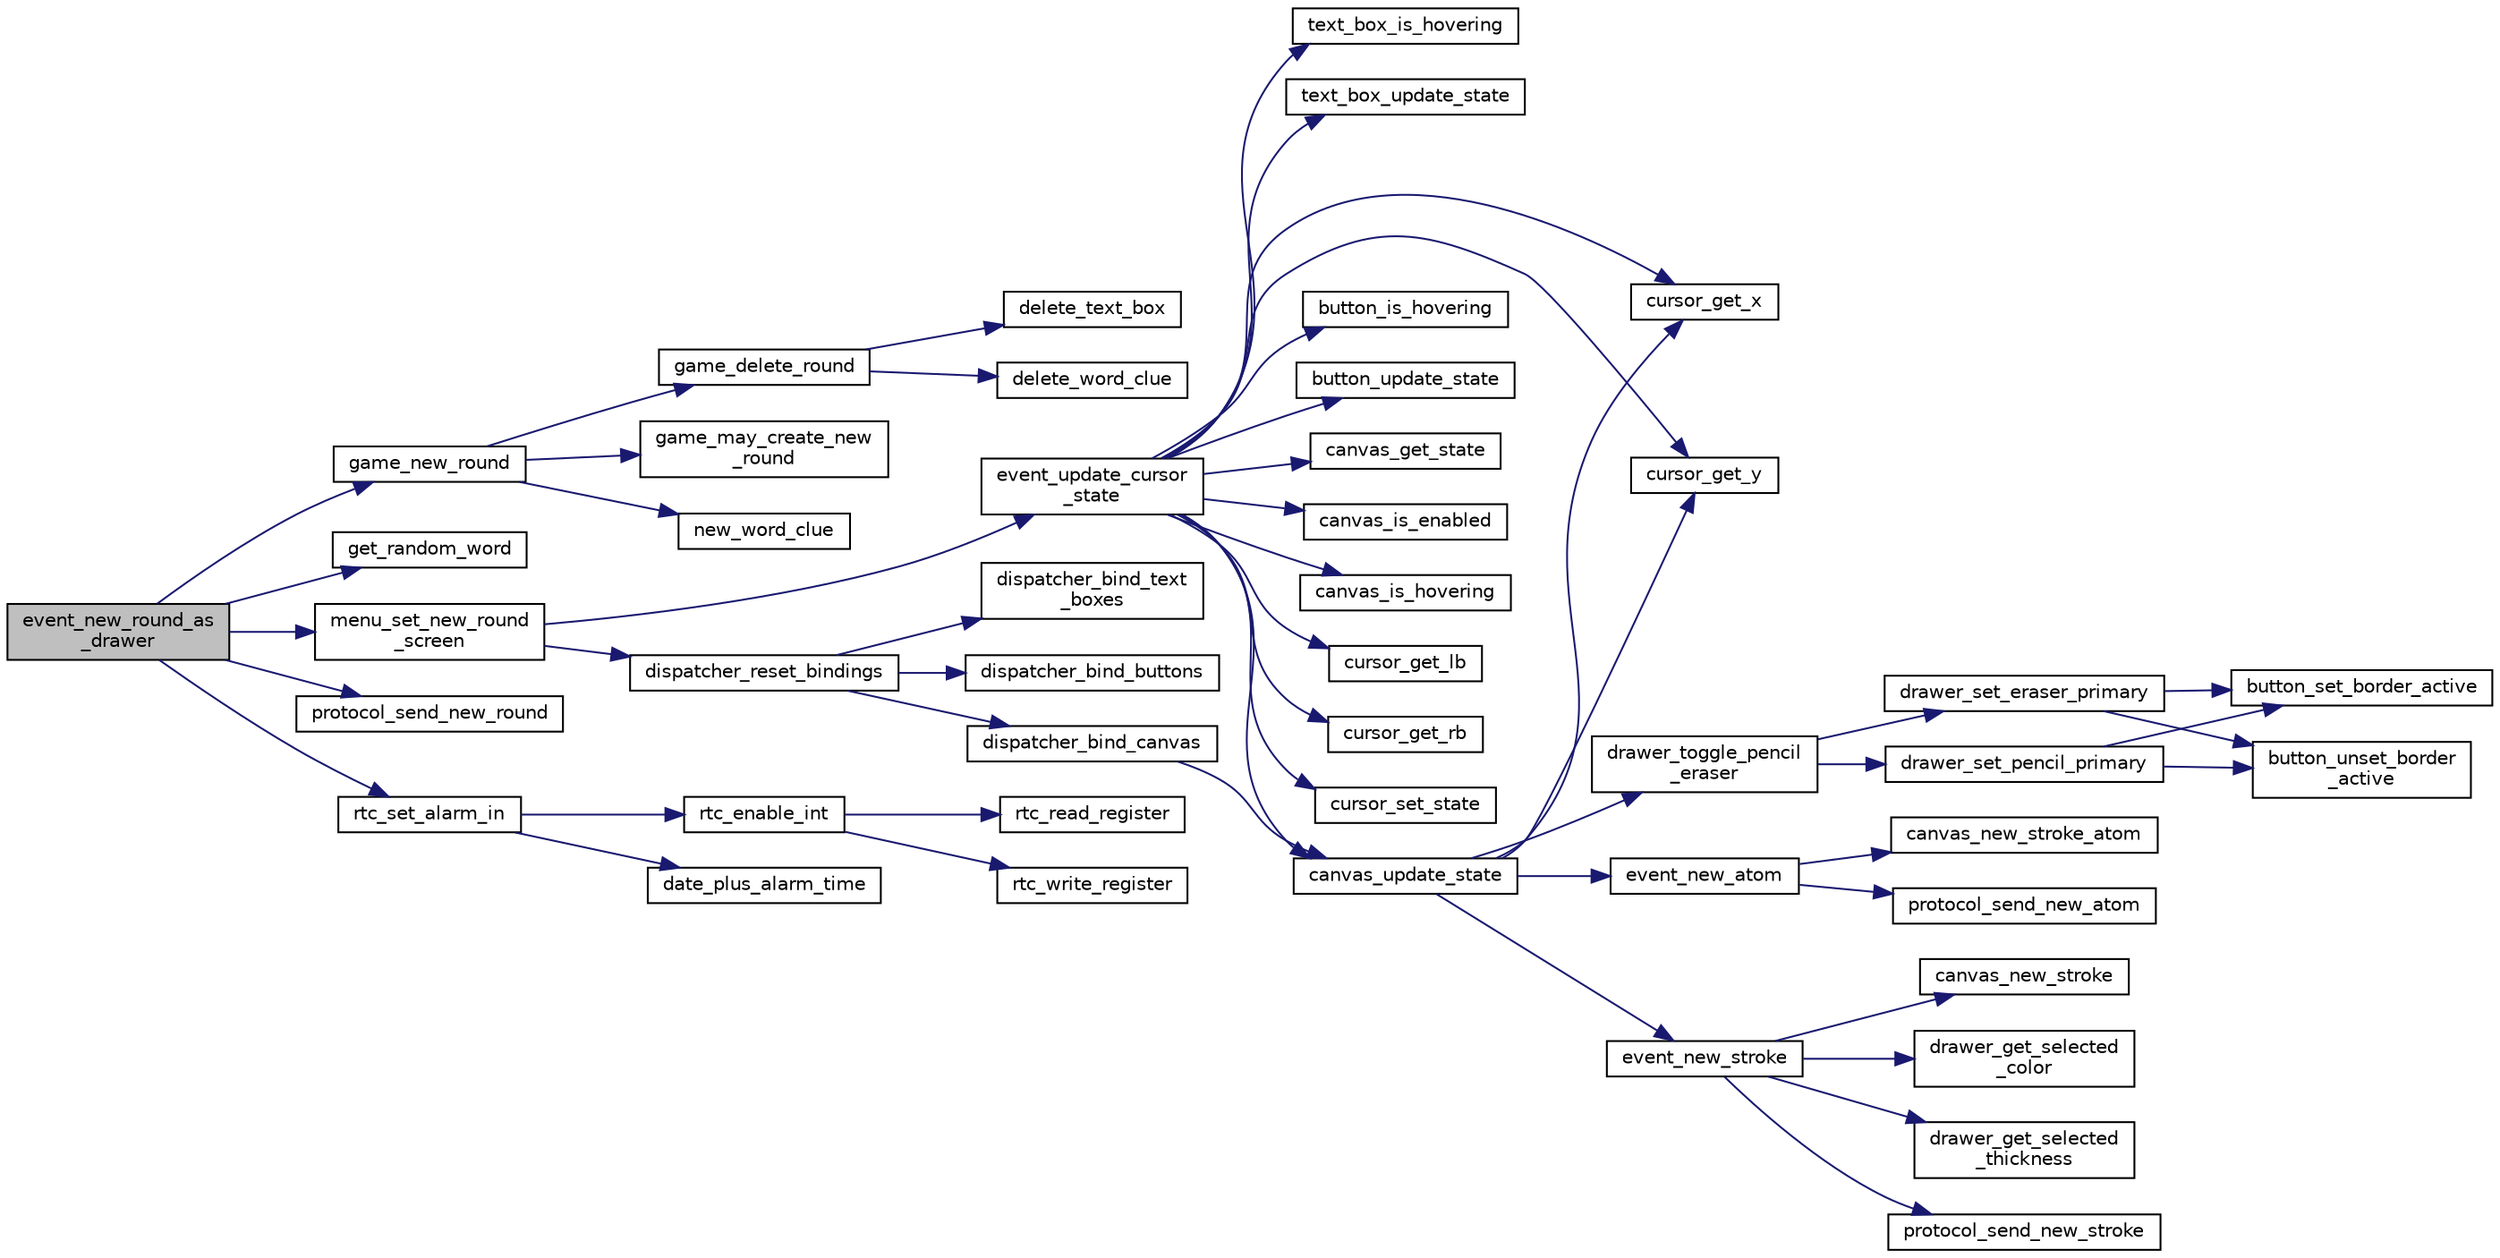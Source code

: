 digraph "event_new_round_as_drawer"
{
 // LATEX_PDF_SIZE
  edge [fontname="Helvetica",fontsize="10",labelfontname="Helvetica",labelfontsize="10"];
  node [fontname="Helvetica",fontsize="10",shape=record];
  rankdir="LR";
  Node1 [label="event_new_round_as\l_drawer",height=0.2,width=0.4,color="black", fillcolor="grey75", style="filled", fontcolor="black",tooltip="Starts a new round as DRAWER (role_t)."];
  Node1 -> Node2 [color="midnightblue",fontsize="10",style="solid",fontname="Helvetica"];
  Node2 [label="game_new_round",height=0.2,width=0.4,color="black", fillcolor="white", style="filled",URL="$group__game.html#gab01706a4b71bd825fc64ce7032ff115c",tooltip="Creates a new round."];
  Node2 -> Node3 [color="midnightblue",fontsize="10",style="solid",fontname="Helvetica"];
  Node3 [label="game_delete_round",height=0.2,width=0.4,color="black", fillcolor="white", style="filled",URL="$group__game.html#gadede5f1c2e6f4a506c211cd8045dc449",tooltip="Deletes the current game round."];
  Node3 -> Node4 [color="midnightblue",fontsize="10",style="solid",fontname="Helvetica"];
  Node4 [label="delete_text_box",height=0.2,width=0.4,color="black", fillcolor="white", style="filled",URL="$group__textbox.html#ga2f207c8555da953e14b641615f2d9421",tooltip="Frees the space allocated in memory to store the content of a given text box."];
  Node3 -> Node5 [color="midnightblue",fontsize="10",style="solid",fontname="Helvetica"];
  Node5 [label="delete_word_clue",height=0.2,width=0.4,color="black", fillcolor="white", style="filled",URL="$group__clue.html#ga0425307d69028408fcaad6cf23e7a13a",tooltip="Frees the space allocated in memory to store the content of a given word clue."];
  Node2 -> Node6 [color="midnightblue",fontsize="10",style="solid",fontname="Helvetica"];
  Node6 [label="game_may_create_new\l_round",height=0.2,width=0.4,color="black", fillcolor="white", style="filled",URL="$group__game.html#gaaf13ffc234d82a3a9acf2206c7e09e48",tooltip="Checks if a new round may be created."];
  Node2 -> Node7 [color="midnightblue",fontsize="10",style="solid",fontname="Helvetica"];
  Node7 [label="new_word_clue",height=0.2,width=0.4,color="black", fillcolor="white", style="filled",URL="$group__clue.html#ga3396d068c7b71ed4e7b6d8ddebd76ece",tooltip="Initializes new word clue."];
  Node1 -> Node8 [color="midnightblue",fontsize="10",style="solid",fontname="Helvetica"];
  Node8 [label="get_random_word",height=0.2,width=0.4,color="black", fillcolor="white", style="filled",URL="$group__game.html#ga0b1a4ee04ae4ee617b88138303516690",tooltip="Gets a random word from the internal word list."];
  Node1 -> Node9 [color="midnightblue",fontsize="10",style="solid",fontname="Helvetica"];
  Node9 [label="menu_set_new_round\l_screen",height=0.2,width=0.4,color="black", fillcolor="white", style="filled",URL="$group__menu.html#ga0b4d8c6b87adac99529e3dce59857aaa",tooltip="Sets the menu to new round screen according to the given player role."];
  Node9 -> Node10 [color="midnightblue",fontsize="10",style="solid",fontname="Helvetica"];
  Node10 [label="dispatcher_reset_bindings",height=0.2,width=0.4,color="black", fillcolor="white", style="filled",URL="$group__dispatcher.html#gab9458678bdcdc4f0ff458f8a9b27c638",tooltip="Resets all dispatcher bindings."];
  Node10 -> Node11 [color="midnightblue",fontsize="10",style="solid",fontname="Helvetica"];
  Node11 [label="dispatcher_bind_buttons",height=0.2,width=0.4,color="black", fillcolor="white", style="filled",URL="$group__dispatcher.html#ga09a194e07832b8e7984e1b50d9722a80",tooltip="Binds the given buttons to the dispatcher."];
  Node10 -> Node12 [color="midnightblue",fontsize="10",style="solid",fontname="Helvetica"];
  Node12 [label="dispatcher_bind_canvas",height=0.2,width=0.4,color="black", fillcolor="white", style="filled",URL="$group__dispatcher.html#gab72c16c8547625b6dde1d4626b3c9c99",tooltip="Binds or unbinds the canvas to the dispatcher."];
  Node12 -> Node13 [color="midnightblue",fontsize="10",style="solid",fontname="Helvetica"];
  Node13 [label="canvas_update_state",height=0.2,width=0.4,color="black", fillcolor="white", style="filled",URL="$group__canvas.html#ga95661aa91869ceace06141f45c078210",tooltip="Updates the state of the canvas according to given mouse info."];
  Node13 -> Node14 [color="midnightblue",fontsize="10",style="solid",fontname="Helvetica"];
  Node14 [label="cursor_get_x",height=0.2,width=0.4,color="black", fillcolor="white", style="filled",URL="$group__cursor.html#ga479cd0880892e002681b109c7a712c04",tooltip="Gets cursor x coordinate."];
  Node13 -> Node15 [color="midnightblue",fontsize="10",style="solid",fontname="Helvetica"];
  Node15 [label="cursor_get_y",height=0.2,width=0.4,color="black", fillcolor="white", style="filled",URL="$group__cursor.html#ga15c1a0816c95ad240b94dc15480b403a",tooltip="Gets cursor y coordinate."];
  Node13 -> Node16 [color="midnightblue",fontsize="10",style="solid",fontname="Helvetica"];
  Node16 [label="drawer_toggle_pencil\l_eraser",height=0.2,width=0.4,color="black", fillcolor="white", style="filled",URL="$group__game.html#ga2a86959de5de66b3881ada72cf3a5850",tooltip="Switches the tool used (pencil/eraser) if this player is the drawer."];
  Node16 -> Node17 [color="midnightblue",fontsize="10",style="solid",fontname="Helvetica"];
  Node17 [label="drawer_set_eraser_primary",height=0.2,width=0.4,color="black", fillcolor="white", style="filled",URL="$group__game.html#gad2612affb6e1d0b40f1972a751ad6674",tooltip="Sets the eraser primary if this player is the drawer."];
  Node17 -> Node18 [color="midnightblue",fontsize="10",style="solid",fontname="Helvetica"];
  Node18 [label="button_set_border_active",height=0.2,width=0.4,color="black", fillcolor="white", style="filled",URL="$group__button.html#ga6fdbd6cb9f7febe9bc371326f96f365d",tooltip="Sets the border of a given button active."];
  Node17 -> Node19 [color="midnightblue",fontsize="10",style="solid",fontname="Helvetica"];
  Node19 [label="button_unset_border\l_active",height=0.2,width=0.4,color="black", fillcolor="white", style="filled",URL="$group__button.html#ga0425667543e54af67fe4010a57476d05",tooltip="Sets the border of a given button inactive."];
  Node16 -> Node20 [color="midnightblue",fontsize="10",style="solid",fontname="Helvetica"];
  Node20 [label="drawer_set_pencil_primary",height=0.2,width=0.4,color="black", fillcolor="white", style="filled",URL="$group__game.html#gab09c1e5c83d1408799b41ae9863259ef",tooltip="Sets the pencil primary if this player is the drawer."];
  Node20 -> Node18 [color="midnightblue",fontsize="10",style="solid",fontname="Helvetica"];
  Node20 -> Node19 [color="midnightblue",fontsize="10",style="solid",fontname="Helvetica"];
  Node13 -> Node21 [color="midnightblue",fontsize="10",style="solid",fontname="Helvetica"];
  Node21 [label="event_new_atom",height=0.2,width=0.4,color="black", fillcolor="white", style="filled",URL="$group__dispatcher.html#ga36337f8ccb7dcd6324010125bcf42dc1",tooltip="Adds a new atom to the stroke being drawn in the canvas and notifies the other player."];
  Node21 -> Node22 [color="midnightblue",fontsize="10",style="solid",fontname="Helvetica"];
  Node22 [label="canvas_new_stroke_atom",height=0.2,width=0.4,color="black", fillcolor="white", style="filled",URL="$group__canvas.html#ga9635fd19e44c814f55f50eb213d6b6b3",tooltip="Adds a new atom to the current stroke."];
  Node21 -> Node23 [color="midnightblue",fontsize="10",style="solid",fontname="Helvetica"];
  Node23 [label="protocol_send_new_atom",height=0.2,width=0.4,color="black", fillcolor="white", style="filled",URL="$group__protocol.html#ga0ef9e0d21713f79d9c42f68b435d209a",tooltip="Sends a message of type MSG_DRAW_ATOM."];
  Node13 -> Node24 [color="midnightblue",fontsize="10",style="solid",fontname="Helvetica"];
  Node24 [label="event_new_stroke",height=0.2,width=0.4,color="black", fillcolor="white", style="filled",URL="$group__dispatcher.html#ga4aeb5b63078cf7887e70a0696e5427e2",tooltip="Starts drawing new stroke in the canvas and notifies the other player."];
  Node24 -> Node25 [color="midnightblue",fontsize="10",style="solid",fontname="Helvetica"];
  Node25 [label="canvas_new_stroke",height=0.2,width=0.4,color="black", fillcolor="white", style="filled",URL="$group__canvas.html#ga79691af660bfc7d635d4727f2cbfd59a",tooltip="Starts a new stroke in the canvas."];
  Node24 -> Node26 [color="midnightblue",fontsize="10",style="solid",fontname="Helvetica"];
  Node26 [label="drawer_get_selected\l_color",height=0.2,width=0.4,color="black", fillcolor="white", style="filled",URL="$group__game.html#ga3fd14fd97f9704dccd8f8b0e6e53960f",tooltip="Gets the drawer selected color."];
  Node24 -> Node27 [color="midnightblue",fontsize="10",style="solid",fontname="Helvetica"];
  Node27 [label="drawer_get_selected\l_thickness",height=0.2,width=0.4,color="black", fillcolor="white", style="filled",URL="$group__game.html#ga7a01e47255ad988eefbe2e0067a3e26c",tooltip="Gets the drawer selected thickness."];
  Node24 -> Node28 [color="midnightblue",fontsize="10",style="solid",fontname="Helvetica"];
  Node28 [label="protocol_send_new_stroke",height=0.2,width=0.4,color="black", fillcolor="white", style="filled",URL="$group__protocol.html#ga48456102bf88a8974c153a8b117f9480",tooltip="Sends a message of type MSG_NEW_STROKE."];
  Node10 -> Node29 [color="midnightblue",fontsize="10",style="solid",fontname="Helvetica"];
  Node29 [label="dispatcher_bind_text\l_boxes",height=0.2,width=0.4,color="black", fillcolor="white", style="filled",URL="$group__dispatcher.html#ga4701c82e8ae5bf8fa045347e26aefb74",tooltip="Binds the given text boxes to the dispatcher."];
  Node9 -> Node30 [color="midnightblue",fontsize="10",style="solid",fontname="Helvetica"];
  Node30 [label="event_update_cursor\l_state",height=0.2,width=0.4,color="black", fillcolor="white", style="filled",URL="$group__dispatcher.html#ga1870958649b46017847735537a5701e1",tooltip="Updates the cursor state and updates the game according to it."];
  Node30 -> Node31 [color="midnightblue",fontsize="10",style="solid",fontname="Helvetica"];
  Node31 [label="button_is_hovering",height=0.2,width=0.4,color="black", fillcolor="white", style="filled",URL="$group__button.html#ga08826459f45b21d883c8b46751193280",tooltip="Checks if the given coordinates are inside the limits of a given button."];
  Node30 -> Node32 [color="midnightblue",fontsize="10",style="solid",fontname="Helvetica"];
  Node32 [label="button_update_state",height=0.2,width=0.4,color="black", fillcolor="white", style="filled",URL="$group__button.html#ga9d70332e21de7ab70afff4fa96fb69d4",tooltip="Updates the state of a given button according to given mouse info."];
  Node30 -> Node33 [color="midnightblue",fontsize="10",style="solid",fontname="Helvetica"];
  Node33 [label="canvas_get_state",height=0.2,width=0.4,color="black", fillcolor="white", style="filled",URL="$group__canvas.html#ga2f87deffc6dca6f0ee25d5cd1c3bdd40",tooltip="Gets the current canvas state."];
  Node30 -> Node34 [color="midnightblue",fontsize="10",style="solid",fontname="Helvetica"];
  Node34 [label="canvas_is_enabled",height=0.2,width=0.4,color="black", fillcolor="white", style="filled",URL="$group__canvas.html#gaff7e5e6e51cce443e068e88722d00bbb",tooltip="Checks if canvas is enabled, that is, if it allows the user to draw."];
  Node30 -> Node35 [color="midnightblue",fontsize="10",style="solid",fontname="Helvetica"];
  Node35 [label="canvas_is_hovering",height=0.2,width=0.4,color="black", fillcolor="white", style="filled",URL="$group__canvas.html#ga4b7509d83889d7a4a67e0d72e6f2e096",tooltip="Checks if the given coordinates are inside the limits of the canvas."];
  Node30 -> Node13 [color="midnightblue",fontsize="10",style="solid",fontname="Helvetica"];
  Node30 -> Node36 [color="midnightblue",fontsize="10",style="solid",fontname="Helvetica"];
  Node36 [label="cursor_get_lb",height=0.2,width=0.4,color="black", fillcolor="white", style="filled",URL="$group__cursor.html#gac0fa742a26e68888018245125c26d5d6",tooltip="Gets the left button state. (either pressed or not)"];
  Node30 -> Node37 [color="midnightblue",fontsize="10",style="solid",fontname="Helvetica"];
  Node37 [label="cursor_get_rb",height=0.2,width=0.4,color="black", fillcolor="white", style="filled",URL="$group__cursor.html#ga7da23fec369ac0db044e35d1ff1fb95c",tooltip="Gets the right button state. (either pressed or not)"];
  Node30 -> Node14 [color="midnightblue",fontsize="10",style="solid",fontname="Helvetica"];
  Node30 -> Node15 [color="midnightblue",fontsize="10",style="solid",fontname="Helvetica"];
  Node30 -> Node38 [color="midnightblue",fontsize="10",style="solid",fontname="Helvetica"];
  Node38 [label="cursor_set_state",height=0.2,width=0.4,color="black", fillcolor="white", style="filled",URL="$group__cursor.html#ga76ed8ba253d1ffd6ef14da30591ad15f",tooltip="Sets the cursor state."];
  Node30 -> Node39 [color="midnightblue",fontsize="10",style="solid",fontname="Helvetica"];
  Node39 [label="text_box_is_hovering",height=0.2,width=0.4,color="black", fillcolor="white", style="filled",URL="$group__textbox.html#ga33353114ce71e80ee90b18827c53f717",tooltip="Checks if the given coordinates are inside the limits of a given text box."];
  Node30 -> Node40 [color="midnightblue",fontsize="10",style="solid",fontname="Helvetica"];
  Node40 [label="text_box_update_state",height=0.2,width=0.4,color="black", fillcolor="white", style="filled",URL="$group__textbox.html#gaf810b80df21aa5e7259b8fc8815238f5",tooltip="Updates the state of a given text box according to given mouse info."];
  Node1 -> Node41 [color="midnightblue",fontsize="10",style="solid",fontname="Helvetica"];
  Node41 [label="protocol_send_new_round",height=0.2,width=0.4,color="black", fillcolor="white", style="filled",URL="$group__protocol.html#ga01435947f6aba6894dd82d6ec005f9fe",tooltip="Sends a message of type MSG_NEW_ROUND."];
  Node1 -> Node42 [color="midnightblue",fontsize="10",style="solid",fontname="Helvetica"];
  Node42 [label="rtc_set_alarm_in",height=0.2,width=0.4,color="black", fillcolor="white", style="filled",URL="$group__rtc.html#ga49dc9bc6e37a97deaf7ee0dc0f9110e1",tooltip="Sets an alarm with remaining time to alarm from now."];
  Node42 -> Node43 [color="midnightblue",fontsize="10",style="solid",fontname="Helvetica"];
  Node43 [label="date_plus_alarm_time",height=0.2,width=0.4,color="black", fillcolor="white", style="filled",URL="$group__date.html#gacf12b565d3e4489dd6026ce1ee6b5ebc",tooltip="Adds a date_t to a rtc_alarm_time_t."];
  Node42 -> Node44 [color="midnightblue",fontsize="10",style="solid",fontname="Helvetica"];
  Node44 [label="rtc_enable_int",height=0.2,width=0.4,color="black", fillcolor="white", style="filled",URL="$group__rtc.html#ga2780c6d57b30b6d1804927a1d5c1dd1b",tooltip="Enables a type of interrupt with the given configuration."];
  Node44 -> Node45 [color="midnightblue",fontsize="10",style="solid",fontname="Helvetica"];
  Node45 [label="rtc_read_register",height=0.2,width=0.4,color="black", fillcolor="white", style="filled",URL="$group__rtc.html#gaeb22f43773d6e29365a07f7f847dfbb9",tooltip="Reads data from a RTC register."];
  Node44 -> Node46 [color="midnightblue",fontsize="10",style="solid",fontname="Helvetica"];
  Node46 [label="rtc_write_register",height=0.2,width=0.4,color="black", fillcolor="white", style="filled",URL="$group__rtc.html#ga30aa093c07ae9ee5626c2a50a40641d1",tooltip="Writes data to a RTC register."];
}
